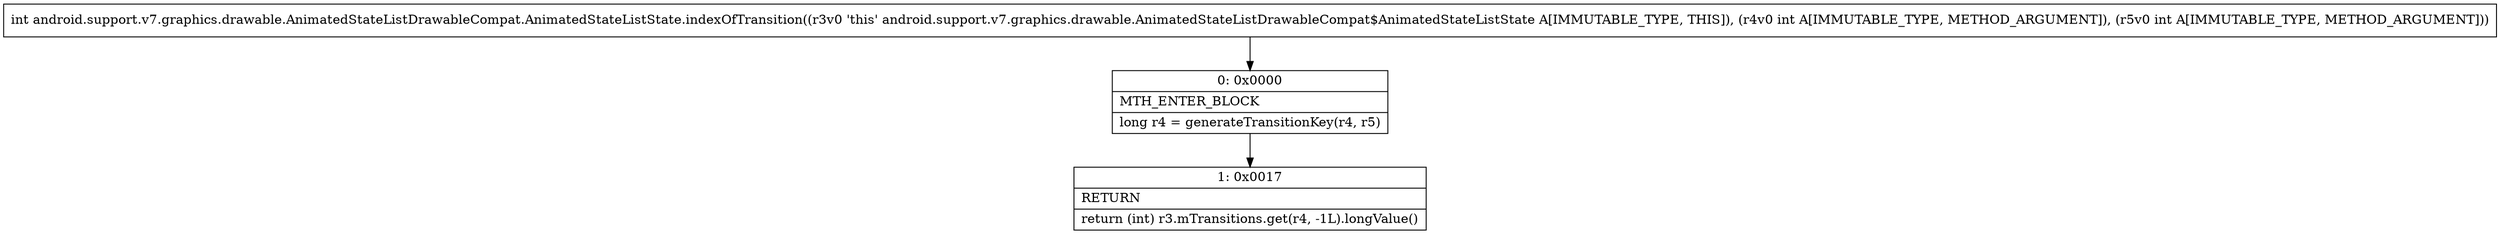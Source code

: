 digraph "CFG forandroid.support.v7.graphics.drawable.AnimatedStateListDrawableCompat.AnimatedStateListState.indexOfTransition(II)I" {
Node_0 [shape=record,label="{0\:\ 0x0000|MTH_ENTER_BLOCK\l|long r4 = generateTransitionKey(r4, r5)\l}"];
Node_1 [shape=record,label="{1\:\ 0x0017|RETURN\l|return (int) r3.mTransitions.get(r4, \-1L).longValue()\l}"];
MethodNode[shape=record,label="{int android.support.v7.graphics.drawable.AnimatedStateListDrawableCompat.AnimatedStateListState.indexOfTransition((r3v0 'this' android.support.v7.graphics.drawable.AnimatedStateListDrawableCompat$AnimatedStateListState A[IMMUTABLE_TYPE, THIS]), (r4v0 int A[IMMUTABLE_TYPE, METHOD_ARGUMENT]), (r5v0 int A[IMMUTABLE_TYPE, METHOD_ARGUMENT])) }"];
MethodNode -> Node_0;
Node_0 -> Node_1;
}

